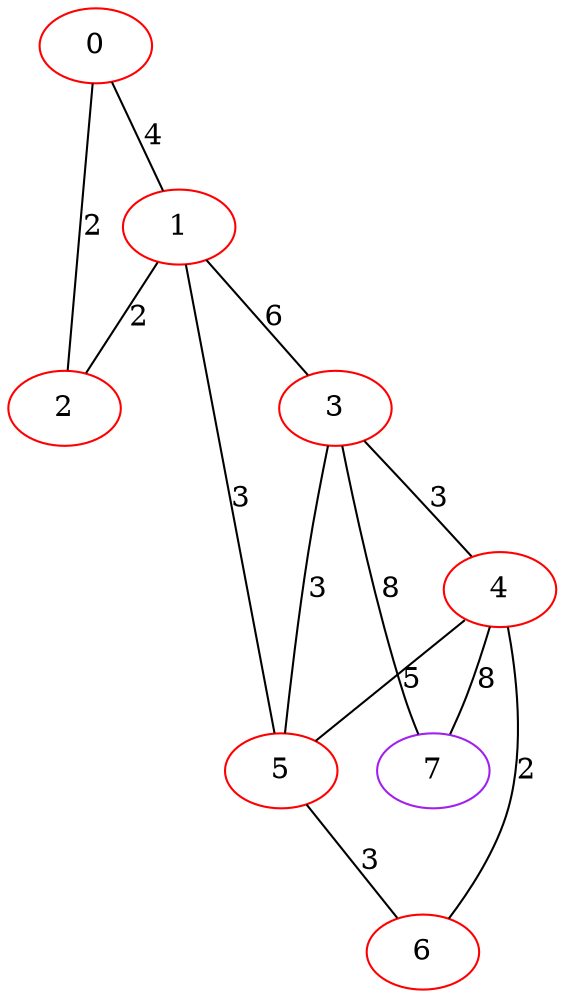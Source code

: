 graph "" {
0 [color=red, weight=1];
1 [color=red, weight=1];
2 [color=red, weight=1];
3 [color=red, weight=1];
4 [color=red, weight=1];
5 [color=red, weight=1];
6 [color=red, weight=1];
7 [color=purple, weight=4];
0 -- 1  [key=0, label=4];
0 -- 2  [key=0, label=2];
1 -- 2  [key=0, label=2];
1 -- 3  [key=0, label=6];
1 -- 5  [key=0, label=3];
3 -- 4  [key=0, label=3];
3 -- 5  [key=0, label=3];
3 -- 7  [key=0, label=8];
4 -- 5  [key=0, label=5];
4 -- 6  [key=0, label=2];
4 -- 7  [key=0, label=8];
5 -- 6  [key=0, label=3];
}

